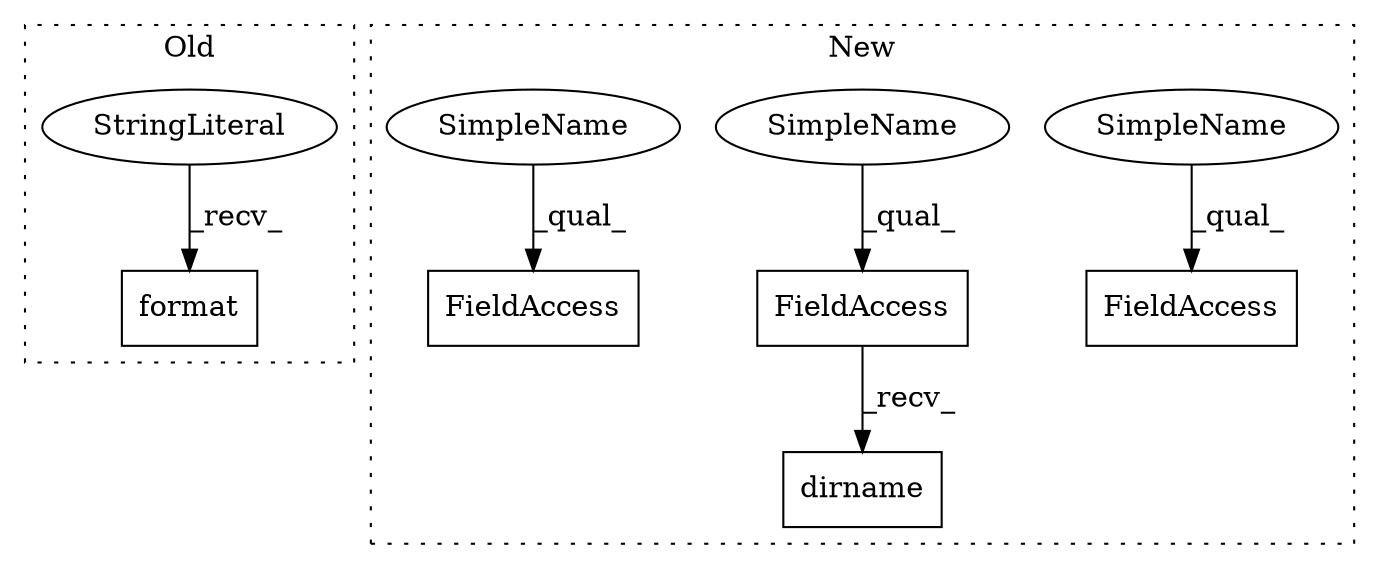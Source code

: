 digraph G {
subgraph cluster0 {
1 [label="format" a="32" s="1998,2019" l="7,1" shape="box"];
6 [label="StringLiteral" a="45" s="1967" l="30" shape="ellipse"];
label = "Old";
style="dotted";
}
subgraph cluster1 {
2 [label="dirname" a="32" s="625,675" l="8,1" shape="box"];
3 [label="FieldAccess" a="22" s="617" l="7" shape="box"];
4 [label="FieldAccess" a="22" s="649" l="7" shape="box"];
5 [label="FieldAccess" a="22" s="633" l="7" shape="box"];
7 [label="SimpleName" a="42" s="649" l="2" shape="ellipse"];
8 [label="SimpleName" a="42" s="617" l="2" shape="ellipse"];
9 [label="SimpleName" a="42" s="633" l="2" shape="ellipse"];
label = "New";
style="dotted";
}
3 -> 2 [label="_recv_"];
6 -> 1 [label="_recv_"];
7 -> 4 [label="_qual_"];
8 -> 3 [label="_qual_"];
9 -> 5 [label="_qual_"];
}